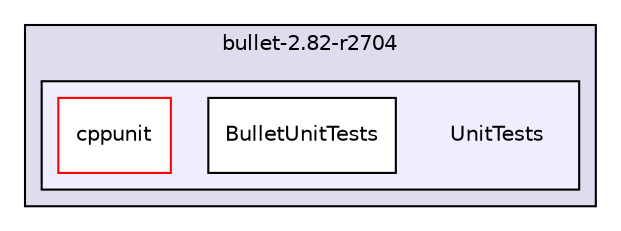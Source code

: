 digraph "bullet/bullet-2.82-r2704/UnitTests" {
  compound=true
  node [ fontsize="10", fontname="Helvetica"];
  edge [ labelfontsize="10", labelfontname="Helvetica"];
  subgraph clusterdir_2af2a31b807ca3e166acbec98482e371 {
    graph [ bgcolor="#ddddee", pencolor="black", label="bullet-2.82-r2704" fontname="Helvetica", fontsize="10", URL="dir_2af2a31b807ca3e166acbec98482e371.html"]
  subgraph clusterdir_03bdaebb60193c03361e3b408dd64508 {
    graph [ bgcolor="#eeeeff", pencolor="black", label="" URL="dir_03bdaebb60193c03361e3b408dd64508.html"];
    dir_03bdaebb60193c03361e3b408dd64508 [shape=plaintext label="UnitTests"];
    dir_9049d8411079389a4cb9cf79d7bf9cfe [shape=box label="BulletUnitTests" color="black" fillcolor="white" style="filled" URL="dir_9049d8411079389a4cb9cf79d7bf9cfe.html"];
    dir_a102af177c3bb991114e13e75465de7c [shape=box label="cppunit" color="red" fillcolor="white" style="filled" URL="dir_a102af177c3bb991114e13e75465de7c.html"];
  }
  }
}
